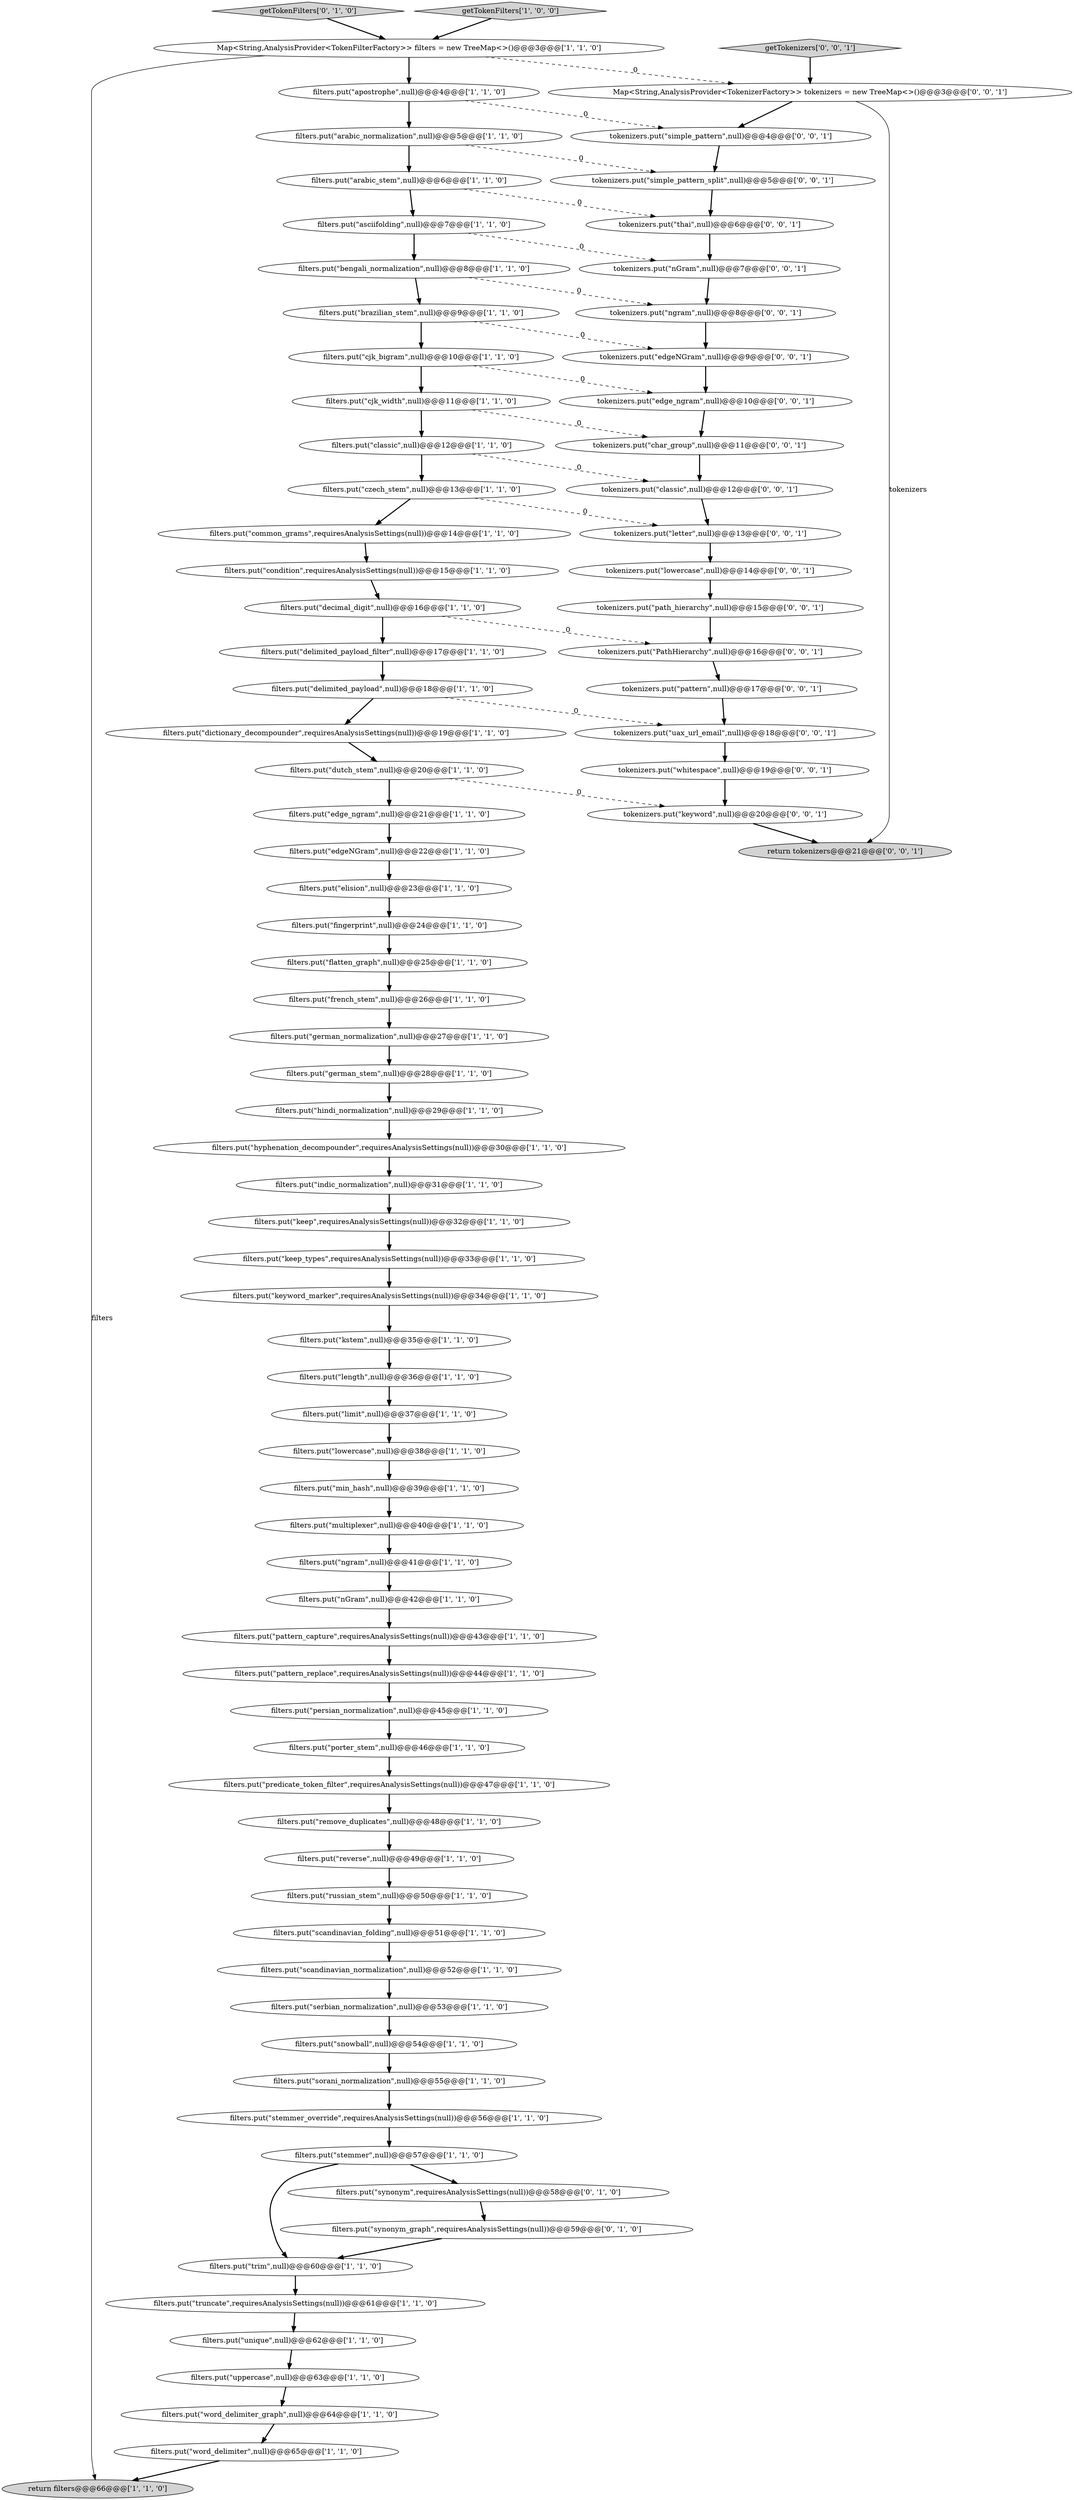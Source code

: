 digraph {
49 [style = filled, label = "filters.put(\"pattern_replace\",requiresAnalysisSettings(null))@@@44@@@['1', '1', '0']", fillcolor = white, shape = ellipse image = "AAA0AAABBB1BBB"];
6 [style = filled, label = "filters.put(\"delimited_payload_filter\",null)@@@17@@@['1', '1', '0']", fillcolor = white, shape = ellipse image = "AAA0AAABBB1BBB"];
11 [style = filled, label = "filters.put(\"delimited_payload\",null)@@@18@@@['1', '1', '0']", fillcolor = white, shape = ellipse image = "AAA0AAABBB1BBB"];
78 [style = filled, label = "tokenizers.put(\"simple_pattern\",null)@@@4@@@['0', '0', '1']", fillcolor = white, shape = ellipse image = "AAA0AAABBB3BBB"];
72 [style = filled, label = "tokenizers.put(\"keyword\",null)@@@20@@@['0', '0', '1']", fillcolor = white, shape = ellipse image = "AAA0AAABBB3BBB"];
67 [style = filled, label = "tokenizers.put(\"PathHierarchy\",null)@@@16@@@['0', '0', '1']", fillcolor = white, shape = ellipse image = "AAA0AAABBB3BBB"];
45 [style = filled, label = "filters.put(\"persian_normalization\",null)@@@45@@@['1', '1', '0']", fillcolor = white, shape = ellipse image = "AAA0AAABBB1BBB"];
71 [style = filled, label = "tokenizers.put(\"whitespace\",null)@@@19@@@['0', '0', '1']", fillcolor = white, shape = ellipse image = "AAA0AAABBB3BBB"];
79 [style = filled, label = "return tokenizers@@@21@@@['0', '0', '1']", fillcolor = lightgray, shape = ellipse image = "AAA0AAABBB3BBB"];
75 [style = filled, label = "tokenizers.put(\"path_hierarchy\",null)@@@15@@@['0', '0', '1']", fillcolor = white, shape = ellipse image = "AAA0AAABBB3BBB"];
1 [style = filled, label = "filters.put(\"common_grams\",requiresAnalysisSettings(null))@@@14@@@['1', '1', '0']", fillcolor = white, shape = ellipse image = "AAA0AAABBB1BBB"];
20 [style = filled, label = "filters.put(\"multiplexer\",null)@@@40@@@['1', '1', '0']", fillcolor = white, shape = ellipse image = "AAA0AAABBB1BBB"];
63 [style = filled, label = "getTokenFilters['0', '1', '0']", fillcolor = lightgray, shape = diamond image = "AAA0AAABBB2BBB"];
35 [style = filled, label = "filters.put(\"min_hash\",null)@@@39@@@['1', '1', '0']", fillcolor = white, shape = ellipse image = "AAA0AAABBB1BBB"];
3 [style = filled, label = "filters.put(\"german_stem\",null)@@@28@@@['1', '1', '0']", fillcolor = white, shape = ellipse image = "AAA0AAABBB1BBB"];
25 [style = filled, label = "filters.put(\"scandinavian_folding\",null)@@@51@@@['1', '1', '0']", fillcolor = white, shape = ellipse image = "AAA0AAABBB1BBB"];
62 [style = filled, label = "getTokenFilters['1', '0', '0']", fillcolor = lightgray, shape = diamond image = "AAA0AAABBB1BBB"];
19 [style = filled, label = "filters.put(\"arabic_normalization\",null)@@@5@@@['1', '1', '0']", fillcolor = white, shape = ellipse image = "AAA0AAABBB1BBB"];
74 [style = filled, label = "tokenizers.put(\"uax_url_email\",null)@@@18@@@['0', '0', '1']", fillcolor = white, shape = ellipse image = "AAA0AAABBB3BBB"];
40 [style = filled, label = "filters.put(\"french_stem\",null)@@@26@@@['1', '1', '0']", fillcolor = white, shape = ellipse image = "AAA0AAABBB1BBB"];
23 [style = filled, label = "filters.put(\"brazilian_stem\",null)@@@9@@@['1', '1', '0']", fillcolor = white, shape = ellipse image = "AAA0AAABBB1BBB"];
60 [style = filled, label = "filters.put(\"condition\",requiresAnalysisSettings(null))@@@15@@@['1', '1', '0']", fillcolor = white, shape = ellipse image = "AAA0AAABBB1BBB"];
5 [style = filled, label = "filters.put(\"serbian_normalization\",null)@@@53@@@['1', '1', '0']", fillcolor = white, shape = ellipse image = "AAA0AAABBB1BBB"];
61 [style = filled, label = "filters.put(\"snowball\",null)@@@54@@@['1', '1', '0']", fillcolor = white, shape = ellipse image = "AAA0AAABBB1BBB"];
29 [style = filled, label = "filters.put(\"scandinavian_normalization\",null)@@@52@@@['1', '1', '0']", fillcolor = white, shape = ellipse image = "AAA0AAABBB1BBB"];
12 [style = filled, label = "Map<String,AnalysisProvider<TokenFilterFactory>> filters = new TreeMap<>()@@@3@@@['1', '1', '0']", fillcolor = white, shape = ellipse image = "AAA0AAABBB1BBB"];
76 [style = filled, label = "getTokenizers['0', '0', '1']", fillcolor = lightgray, shape = diamond image = "AAA0AAABBB3BBB"];
33 [style = filled, label = "filters.put(\"german_normalization\",null)@@@27@@@['1', '1', '0']", fillcolor = white, shape = ellipse image = "AAA0AAABBB1BBB"];
44 [style = filled, label = "filters.put(\"reverse\",null)@@@49@@@['1', '1', '0']", fillcolor = white, shape = ellipse image = "AAA0AAABBB1BBB"];
47 [style = filled, label = "filters.put(\"pattern_capture\",requiresAnalysisSettings(null))@@@43@@@['1', '1', '0']", fillcolor = white, shape = ellipse image = "AAA0AAABBB1BBB"];
66 [style = filled, label = "tokenizers.put(\"classic\",null)@@@12@@@['0', '0', '1']", fillcolor = white, shape = ellipse image = "AAA0AAABBB3BBB"];
15 [style = filled, label = "filters.put(\"length\",null)@@@36@@@['1', '1', '0']", fillcolor = white, shape = ellipse image = "AAA0AAABBB1BBB"];
22 [style = filled, label = "return filters@@@66@@@['1', '1', '0']", fillcolor = lightgray, shape = ellipse image = "AAA0AAABBB1BBB"];
34 [style = filled, label = "filters.put(\"dutch_stem\",null)@@@20@@@['1', '1', '0']", fillcolor = white, shape = ellipse image = "AAA0AAABBB1BBB"];
14 [style = filled, label = "filters.put(\"sorani_normalization\",null)@@@55@@@['1', '1', '0']", fillcolor = white, shape = ellipse image = "AAA0AAABBB1BBB"];
84 [style = filled, label = "tokenizers.put(\"simple_pattern_split\",null)@@@5@@@['0', '0', '1']", fillcolor = white, shape = ellipse image = "AAA0AAABBB3BBB"];
53 [style = filled, label = "filters.put(\"arabic_stem\",null)@@@6@@@['1', '1', '0']", fillcolor = white, shape = ellipse image = "AAA0AAABBB1BBB"];
32 [style = filled, label = "filters.put(\"word_delimiter\",null)@@@65@@@['1', '1', '0']", fillcolor = white, shape = ellipse image = "AAA0AAABBB1BBB"];
52 [style = filled, label = "filters.put(\"bengali_normalization\",null)@@@8@@@['1', '1', '0']", fillcolor = white, shape = ellipse image = "AAA0AAABBB1BBB"];
18 [style = filled, label = "filters.put(\"uppercase\",null)@@@63@@@['1', '1', '0']", fillcolor = white, shape = ellipse image = "AAA0AAABBB1BBB"];
9 [style = filled, label = "filters.put(\"edgeNGram\",null)@@@22@@@['1', '1', '0']", fillcolor = white, shape = ellipse image = "AAA0AAABBB1BBB"];
41 [style = filled, label = "filters.put(\"limit\",null)@@@37@@@['1', '1', '0']", fillcolor = white, shape = ellipse image = "AAA0AAABBB1BBB"];
48 [style = filled, label = "filters.put(\"classic\",null)@@@12@@@['1', '1', '0']", fillcolor = white, shape = ellipse image = "AAA0AAABBB1BBB"];
42 [style = filled, label = "filters.put(\"apostrophe\",null)@@@4@@@['1', '1', '0']", fillcolor = white, shape = ellipse image = "AAA0AAABBB1BBB"];
2 [style = filled, label = "filters.put(\"lowercase\",null)@@@38@@@['1', '1', '0']", fillcolor = white, shape = ellipse image = "AAA0AAABBB1BBB"];
0 [style = filled, label = "filters.put(\"porter_stem\",null)@@@46@@@['1', '1', '0']", fillcolor = white, shape = ellipse image = "AAA0AAABBB1BBB"];
13 [style = filled, label = "filters.put(\"elision\",null)@@@23@@@['1', '1', '0']", fillcolor = white, shape = ellipse image = "AAA0AAABBB1BBB"];
36 [style = filled, label = "filters.put(\"stemmer\",null)@@@57@@@['1', '1', '0']", fillcolor = white, shape = ellipse image = "AAA0AAABBB1BBB"];
38 [style = filled, label = "filters.put(\"keep\",requiresAnalysisSettings(null))@@@32@@@['1', '1', '0']", fillcolor = white, shape = ellipse image = "AAA0AAABBB1BBB"];
46 [style = filled, label = "filters.put(\"russian_stem\",null)@@@50@@@['1', '1', '0']", fillcolor = white, shape = ellipse image = "AAA0AAABBB1BBB"];
80 [style = filled, label = "tokenizers.put(\"letter\",null)@@@13@@@['0', '0', '1']", fillcolor = white, shape = ellipse image = "AAA0AAABBB3BBB"];
77 [style = filled, label = "tokenizers.put(\"ngram\",null)@@@8@@@['0', '0', '1']", fillcolor = white, shape = ellipse image = "AAA0AAABBB3BBB"];
85 [style = filled, label = "tokenizers.put(\"char_group\",null)@@@11@@@['0', '0', '1']", fillcolor = white, shape = ellipse image = "AAA0AAABBB3BBB"];
51 [style = filled, label = "filters.put(\"edge_ngram\",null)@@@21@@@['1', '1', '0']", fillcolor = white, shape = ellipse image = "AAA0AAABBB1BBB"];
21 [style = filled, label = "filters.put(\"trim\",null)@@@60@@@['1', '1', '0']", fillcolor = white, shape = ellipse image = "AAA0AAABBB1BBB"];
57 [style = filled, label = "filters.put(\"fingerprint\",null)@@@24@@@['1', '1', '0']", fillcolor = white, shape = ellipse image = "AAA0AAABBB1BBB"];
50 [style = filled, label = "filters.put(\"hindi_normalization\",null)@@@29@@@['1', '1', '0']", fillcolor = white, shape = ellipse image = "AAA0AAABBB1BBB"];
8 [style = filled, label = "filters.put(\"kstem\",null)@@@35@@@['1', '1', '0']", fillcolor = white, shape = ellipse image = "AAA0AAABBB1BBB"];
31 [style = filled, label = "filters.put(\"decimal_digit\",null)@@@16@@@['1', '1', '0']", fillcolor = white, shape = ellipse image = "AAA0AAABBB1BBB"];
82 [style = filled, label = "tokenizers.put(\"lowercase\",null)@@@14@@@['0', '0', '1']", fillcolor = white, shape = ellipse image = "AAA0AAABBB3BBB"];
65 [style = filled, label = "filters.put(\"synonym_graph\",requiresAnalysisSettings(null))@@@59@@@['0', '1', '0']", fillcolor = white, shape = ellipse image = "AAA1AAABBB2BBB"];
54 [style = filled, label = "filters.put(\"czech_stem\",null)@@@13@@@['1', '1', '0']", fillcolor = white, shape = ellipse image = "AAA0AAABBB1BBB"];
37 [style = filled, label = "filters.put(\"keyword_marker\",requiresAnalysisSettings(null))@@@34@@@['1', '1', '0']", fillcolor = white, shape = ellipse image = "AAA0AAABBB1BBB"];
73 [style = filled, label = "Map<String,AnalysisProvider<TokenizerFactory>> tokenizers = new TreeMap<>()@@@3@@@['0', '0', '1']", fillcolor = white, shape = ellipse image = "AAA0AAABBB3BBB"];
7 [style = filled, label = "filters.put(\"asciifolding\",null)@@@7@@@['1', '1', '0']", fillcolor = white, shape = ellipse image = "AAA0AAABBB1BBB"];
43 [style = filled, label = "filters.put(\"cjk_bigram\",null)@@@10@@@['1', '1', '0']", fillcolor = white, shape = ellipse image = "AAA0AAABBB1BBB"];
28 [style = filled, label = "filters.put(\"predicate_token_filter\",requiresAnalysisSettings(null))@@@47@@@['1', '1', '0']", fillcolor = white, shape = ellipse image = "AAA0AAABBB1BBB"];
56 [style = filled, label = "filters.put(\"cjk_width\",null)@@@11@@@['1', '1', '0']", fillcolor = white, shape = ellipse image = "AAA0AAABBB1BBB"];
24 [style = filled, label = "filters.put(\"word_delimiter_graph\",null)@@@64@@@['1', '1', '0']", fillcolor = white, shape = ellipse image = "AAA0AAABBB1BBB"];
10 [style = filled, label = "filters.put(\"hyphenation_decompounder\",requiresAnalysisSettings(null))@@@30@@@['1', '1', '0']", fillcolor = white, shape = ellipse image = "AAA0AAABBB1BBB"];
55 [style = filled, label = "filters.put(\"nGram\",null)@@@42@@@['1', '1', '0']", fillcolor = white, shape = ellipse image = "AAA0AAABBB1BBB"];
16 [style = filled, label = "filters.put(\"keep_types\",requiresAnalysisSettings(null))@@@33@@@['1', '1', '0']", fillcolor = white, shape = ellipse image = "AAA0AAABBB1BBB"];
59 [style = filled, label = "filters.put(\"dictionary_decompounder\",requiresAnalysisSettings(null))@@@19@@@['1', '1', '0']", fillcolor = white, shape = ellipse image = "AAA0AAABBB1BBB"];
17 [style = filled, label = "filters.put(\"stemmer_override\",requiresAnalysisSettings(null))@@@56@@@['1', '1', '0']", fillcolor = white, shape = ellipse image = "AAA0AAABBB1BBB"];
30 [style = filled, label = "filters.put(\"truncate\",requiresAnalysisSettings(null))@@@61@@@['1', '1', '0']", fillcolor = white, shape = ellipse image = "AAA0AAABBB1BBB"];
27 [style = filled, label = "filters.put(\"ngram\",null)@@@41@@@['1', '1', '0']", fillcolor = white, shape = ellipse image = "AAA0AAABBB1BBB"];
68 [style = filled, label = "tokenizers.put(\"edge_ngram\",null)@@@10@@@['0', '0', '1']", fillcolor = white, shape = ellipse image = "AAA0AAABBB3BBB"];
4 [style = filled, label = "filters.put(\"indic_normalization\",null)@@@31@@@['1', '1', '0']", fillcolor = white, shape = ellipse image = "AAA0AAABBB1BBB"];
69 [style = filled, label = "tokenizers.put(\"edgeNGram\",null)@@@9@@@['0', '0', '1']", fillcolor = white, shape = ellipse image = "AAA0AAABBB3BBB"];
26 [style = filled, label = "filters.put(\"flatten_graph\",null)@@@25@@@['1', '1', '0']", fillcolor = white, shape = ellipse image = "AAA0AAABBB1BBB"];
64 [style = filled, label = "filters.put(\"synonym\",requiresAnalysisSettings(null))@@@58@@@['0', '1', '0']", fillcolor = white, shape = ellipse image = "AAA1AAABBB2BBB"];
81 [style = filled, label = "tokenizers.put(\"nGram\",null)@@@7@@@['0', '0', '1']", fillcolor = white, shape = ellipse image = "AAA0AAABBB3BBB"];
39 [style = filled, label = "filters.put(\"unique\",null)@@@62@@@['1', '1', '0']", fillcolor = white, shape = ellipse image = "AAA0AAABBB1BBB"];
83 [style = filled, label = "tokenizers.put(\"thai\",null)@@@6@@@['0', '0', '1']", fillcolor = white, shape = ellipse image = "AAA0AAABBB3BBB"];
70 [style = filled, label = "tokenizers.put(\"pattern\",null)@@@17@@@['0', '0', '1']", fillcolor = white, shape = ellipse image = "AAA0AAABBB3BBB"];
58 [style = filled, label = "filters.put(\"remove_duplicates\",null)@@@48@@@['1', '1', '0']", fillcolor = white, shape = ellipse image = "AAA0AAABBB1BBB"];
51->9 [style = bold, label=""];
78->84 [style = bold, label=""];
20->27 [style = bold, label=""];
24->32 [style = bold, label=""];
31->67 [style = dashed, label="0"];
52->77 [style = dashed, label="0"];
45->0 [style = bold, label=""];
39->18 [style = bold, label=""];
36->64 [style = bold, label=""];
36->21 [style = bold, label=""];
74->71 [style = bold, label=""];
53->7 [style = bold, label=""];
31->6 [style = bold, label=""];
26->40 [style = bold, label=""];
27->55 [style = bold, label=""];
64->65 [style = bold, label=""];
81->77 [style = bold, label=""];
1->60 [style = bold, label=""];
73->78 [style = bold, label=""];
3->50 [style = bold, label=""];
54->1 [style = bold, label=""];
73->79 [style = solid, label="tokenizers"];
59->34 [style = bold, label=""];
14->17 [style = bold, label=""];
52->23 [style = bold, label=""];
46->25 [style = bold, label=""];
56->48 [style = bold, label=""];
44->46 [style = bold, label=""];
43->56 [style = bold, label=""];
7->81 [style = dashed, label="0"];
6->11 [style = bold, label=""];
48->54 [style = bold, label=""];
56->85 [style = dashed, label="0"];
29->5 [style = bold, label=""];
34->51 [style = bold, label=""];
85->66 [style = bold, label=""];
23->43 [style = bold, label=""];
69->68 [style = bold, label=""];
12->42 [style = bold, label=""];
38->16 [style = bold, label=""];
10->4 [style = bold, label=""];
15->41 [style = bold, label=""];
12->73 [style = dashed, label="0"];
5->61 [style = bold, label=""];
71->72 [style = bold, label=""];
65->21 [style = bold, label=""];
35->20 [style = bold, label=""];
77->69 [style = bold, label=""];
11->59 [style = bold, label=""];
23->69 [style = dashed, label="0"];
47->49 [style = bold, label=""];
49->45 [style = bold, label=""];
11->74 [style = dashed, label="0"];
58->44 [style = bold, label=""];
57->26 [style = bold, label=""];
41->2 [style = bold, label=""];
16->37 [style = bold, label=""];
21->30 [style = bold, label=""];
40->33 [style = bold, label=""];
34->72 [style = dashed, label="0"];
42->78 [style = dashed, label="0"];
19->53 [style = bold, label=""];
50->10 [style = bold, label=""];
76->73 [style = bold, label=""];
62->12 [style = bold, label=""];
17->36 [style = bold, label=""];
48->66 [style = dashed, label="0"];
70->74 [style = bold, label=""];
42->19 [style = bold, label=""];
19->84 [style = dashed, label="0"];
84->83 [style = bold, label=""];
32->22 [style = bold, label=""];
13->57 [style = bold, label=""];
66->80 [style = bold, label=""];
83->81 [style = bold, label=""];
55->47 [style = bold, label=""];
72->79 [style = bold, label=""];
53->83 [style = dashed, label="0"];
67->70 [style = bold, label=""];
30->39 [style = bold, label=""];
25->29 [style = bold, label=""];
4->38 [style = bold, label=""];
12->22 [style = solid, label="filters"];
80->82 [style = bold, label=""];
18->24 [style = bold, label=""];
9->13 [style = bold, label=""];
63->12 [style = bold, label=""];
75->67 [style = bold, label=""];
60->31 [style = bold, label=""];
43->68 [style = dashed, label="0"];
33->3 [style = bold, label=""];
54->80 [style = dashed, label="0"];
82->75 [style = bold, label=""];
68->85 [style = bold, label=""];
0->28 [style = bold, label=""];
7->52 [style = bold, label=""];
28->58 [style = bold, label=""];
37->8 [style = bold, label=""];
2->35 [style = bold, label=""];
61->14 [style = bold, label=""];
8->15 [style = bold, label=""];
}
